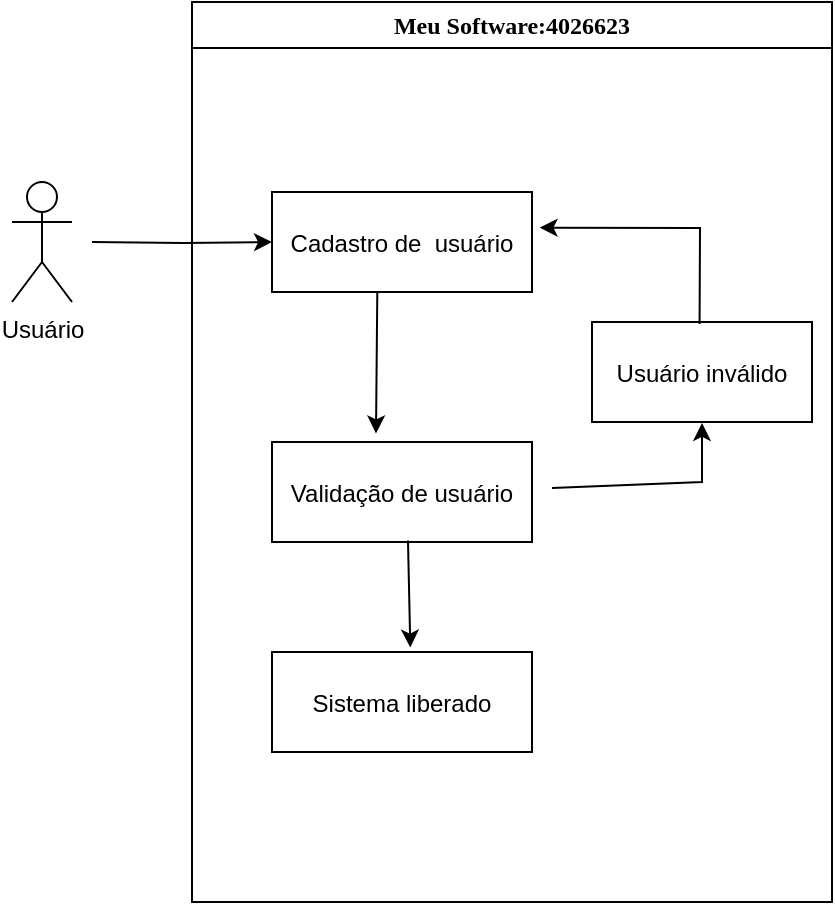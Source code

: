 <mxfile version="20.3.3" type="github">
  <diagram name="Page-1" id="e7e014a7-5840-1c2e-5031-d8a46d1fe8dd">
    <mxGraphModel dx="505" dy="526" grid="1" gridSize="10" guides="1" tooltips="1" connect="1" arrows="1" fold="1" page="1" pageScale="1" pageWidth="1169" pageHeight="826" background="none" math="0" shadow="0">
      <root>
        <mxCell id="0" />
        <mxCell id="1" parent="0" />
        <mxCell id="2" value="Meu Software:4026623" style="swimlane;whiteSpace=wrap;fontFamily=Times New Roman;" parent="1" vertex="1">
          <mxGeometry x="140" y="30" width="320" height="450" as="geometry" />
        </mxCell>
        <mxCell id="7" value="Cadastro de  usuário" style="" parent="2" vertex="1">
          <mxGeometry x="40" y="95" width="130" height="50" as="geometry" />
        </mxCell>
        <mxCell id="8" value="Validação de usuário" style="" parent="2" vertex="1">
          <mxGeometry x="40" y="220" width="130" height="50" as="geometry" />
        </mxCell>
        <mxCell id="10" value="Sistema liberado" style="" parent="2" vertex="1">
          <mxGeometry x="40" y="325" width="130" height="50" as="geometry" />
        </mxCell>
        <mxCell id="G7-KOueYfJkaU0tcelbG-46" value="Usuário inválido" style="" vertex="1" parent="2">
          <mxGeometry x="200" y="160" width="110" height="50" as="geometry" />
        </mxCell>
        <mxCell id="G7-KOueYfJkaU0tcelbG-50" value="" style="endArrow=classic;html=1;rounded=0;fontFamily=Times New Roman;entryX=0.5;entryY=1.009;entryDx=0;entryDy=0;entryPerimeter=0;" edge="1" parent="2" target="G7-KOueYfJkaU0tcelbG-46">
          <mxGeometry width="50" height="50" relative="1" as="geometry">
            <mxPoint x="180" y="243" as="sourcePoint" />
            <mxPoint x="140" y="200" as="targetPoint" />
            <Array as="points">
              <mxPoint x="255" y="240" />
            </Array>
          </mxGeometry>
        </mxCell>
        <mxCell id="G7-KOueYfJkaU0tcelbG-51" value="" style="endArrow=classic;html=1;rounded=0;fontFamily=Times New Roman;entryX=1.029;entryY=0.356;entryDx=0;entryDy=0;entryPerimeter=0;exitX=0.489;exitY=0.021;exitDx=0;exitDy=0;exitPerimeter=0;" edge="1" parent="2" source="G7-KOueYfJkaU0tcelbG-46" target="7">
          <mxGeometry width="50" height="50" relative="1" as="geometry">
            <mxPoint x="270" y="150" as="sourcePoint" />
            <mxPoint x="230" y="100" as="targetPoint" />
            <Array as="points">
              <mxPoint x="254" y="113" />
            </Array>
          </mxGeometry>
        </mxCell>
        <mxCell id="G7-KOueYfJkaU0tcelbG-55" value="" style="endArrow=classic;html=1;rounded=0;fontFamily=Times New Roman;exitX=0.523;exitY=0.986;exitDx=0;exitDy=0;exitPerimeter=0;entryX=0.532;entryY=-0.044;entryDx=0;entryDy=0;entryPerimeter=0;" edge="1" parent="2" source="8" target="10">
          <mxGeometry width="50" height="50" relative="1" as="geometry">
            <mxPoint x="150" y="260" as="sourcePoint" />
            <mxPoint x="70" y="330" as="targetPoint" />
          </mxGeometry>
        </mxCell>
        <mxCell id="G7-KOueYfJkaU0tcelbG-60" value="" style="endArrow=classic;html=1;rounded=0;fontFamily=Times New Roman;exitX=0.405;exitY=1.004;exitDx=0;exitDy=0;exitPerimeter=0;entryX=0.4;entryY=-0.085;entryDx=0;entryDy=0;entryPerimeter=0;" edge="1" parent="2" source="7" target="8">
          <mxGeometry width="50" height="50" relative="1" as="geometry">
            <mxPoint x="110" y="250" as="sourcePoint" />
            <mxPoint x="160" y="200" as="targetPoint" />
          </mxGeometry>
        </mxCell>
        <mxCell id="G7-KOueYfJkaU0tcelbG-44" style="edgeStyle=orthogonalEdgeStyle;rounded=0;orthogonalLoop=1;jettySize=auto;html=1;fontFamily=Times New Roman;entryX=0;entryY=0.5;entryDx=0;entryDy=0;entryPerimeter=0;" edge="1" parent="1" target="7">
          <mxGeometry relative="1" as="geometry">
            <mxPoint x="90" y="150" as="sourcePoint" />
            <mxPoint x="180" y="150" as="targetPoint" />
            <Array as="points" />
          </mxGeometry>
        </mxCell>
        <mxCell id="G7-KOueYfJkaU0tcelbG-42" value="Usuário" style="shape=umlActor;verticalLabelPosition=bottom;verticalAlign=top;html=1;outlineConnect=0;" vertex="1" parent="1">
          <mxGeometry x="50" y="120" width="30" height="60" as="geometry" />
        </mxCell>
      </root>
    </mxGraphModel>
  </diagram>
</mxfile>
